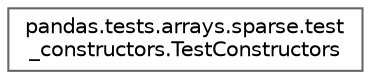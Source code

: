 digraph "Graphical Class Hierarchy"
{
 // LATEX_PDF_SIZE
  bgcolor="transparent";
  edge [fontname=Helvetica,fontsize=10,labelfontname=Helvetica,labelfontsize=10];
  node [fontname=Helvetica,fontsize=10,shape=box,height=0.2,width=0.4];
  rankdir="LR";
  Node0 [id="Node000000",label="pandas.tests.arrays.sparse.test\l_constructors.TestConstructors",height=0.2,width=0.4,color="grey40", fillcolor="white", style="filled",URL="$d7/d5c/classpandas_1_1tests_1_1arrays_1_1sparse_1_1test__constructors_1_1TestConstructors.html",tooltip=" "];
}
